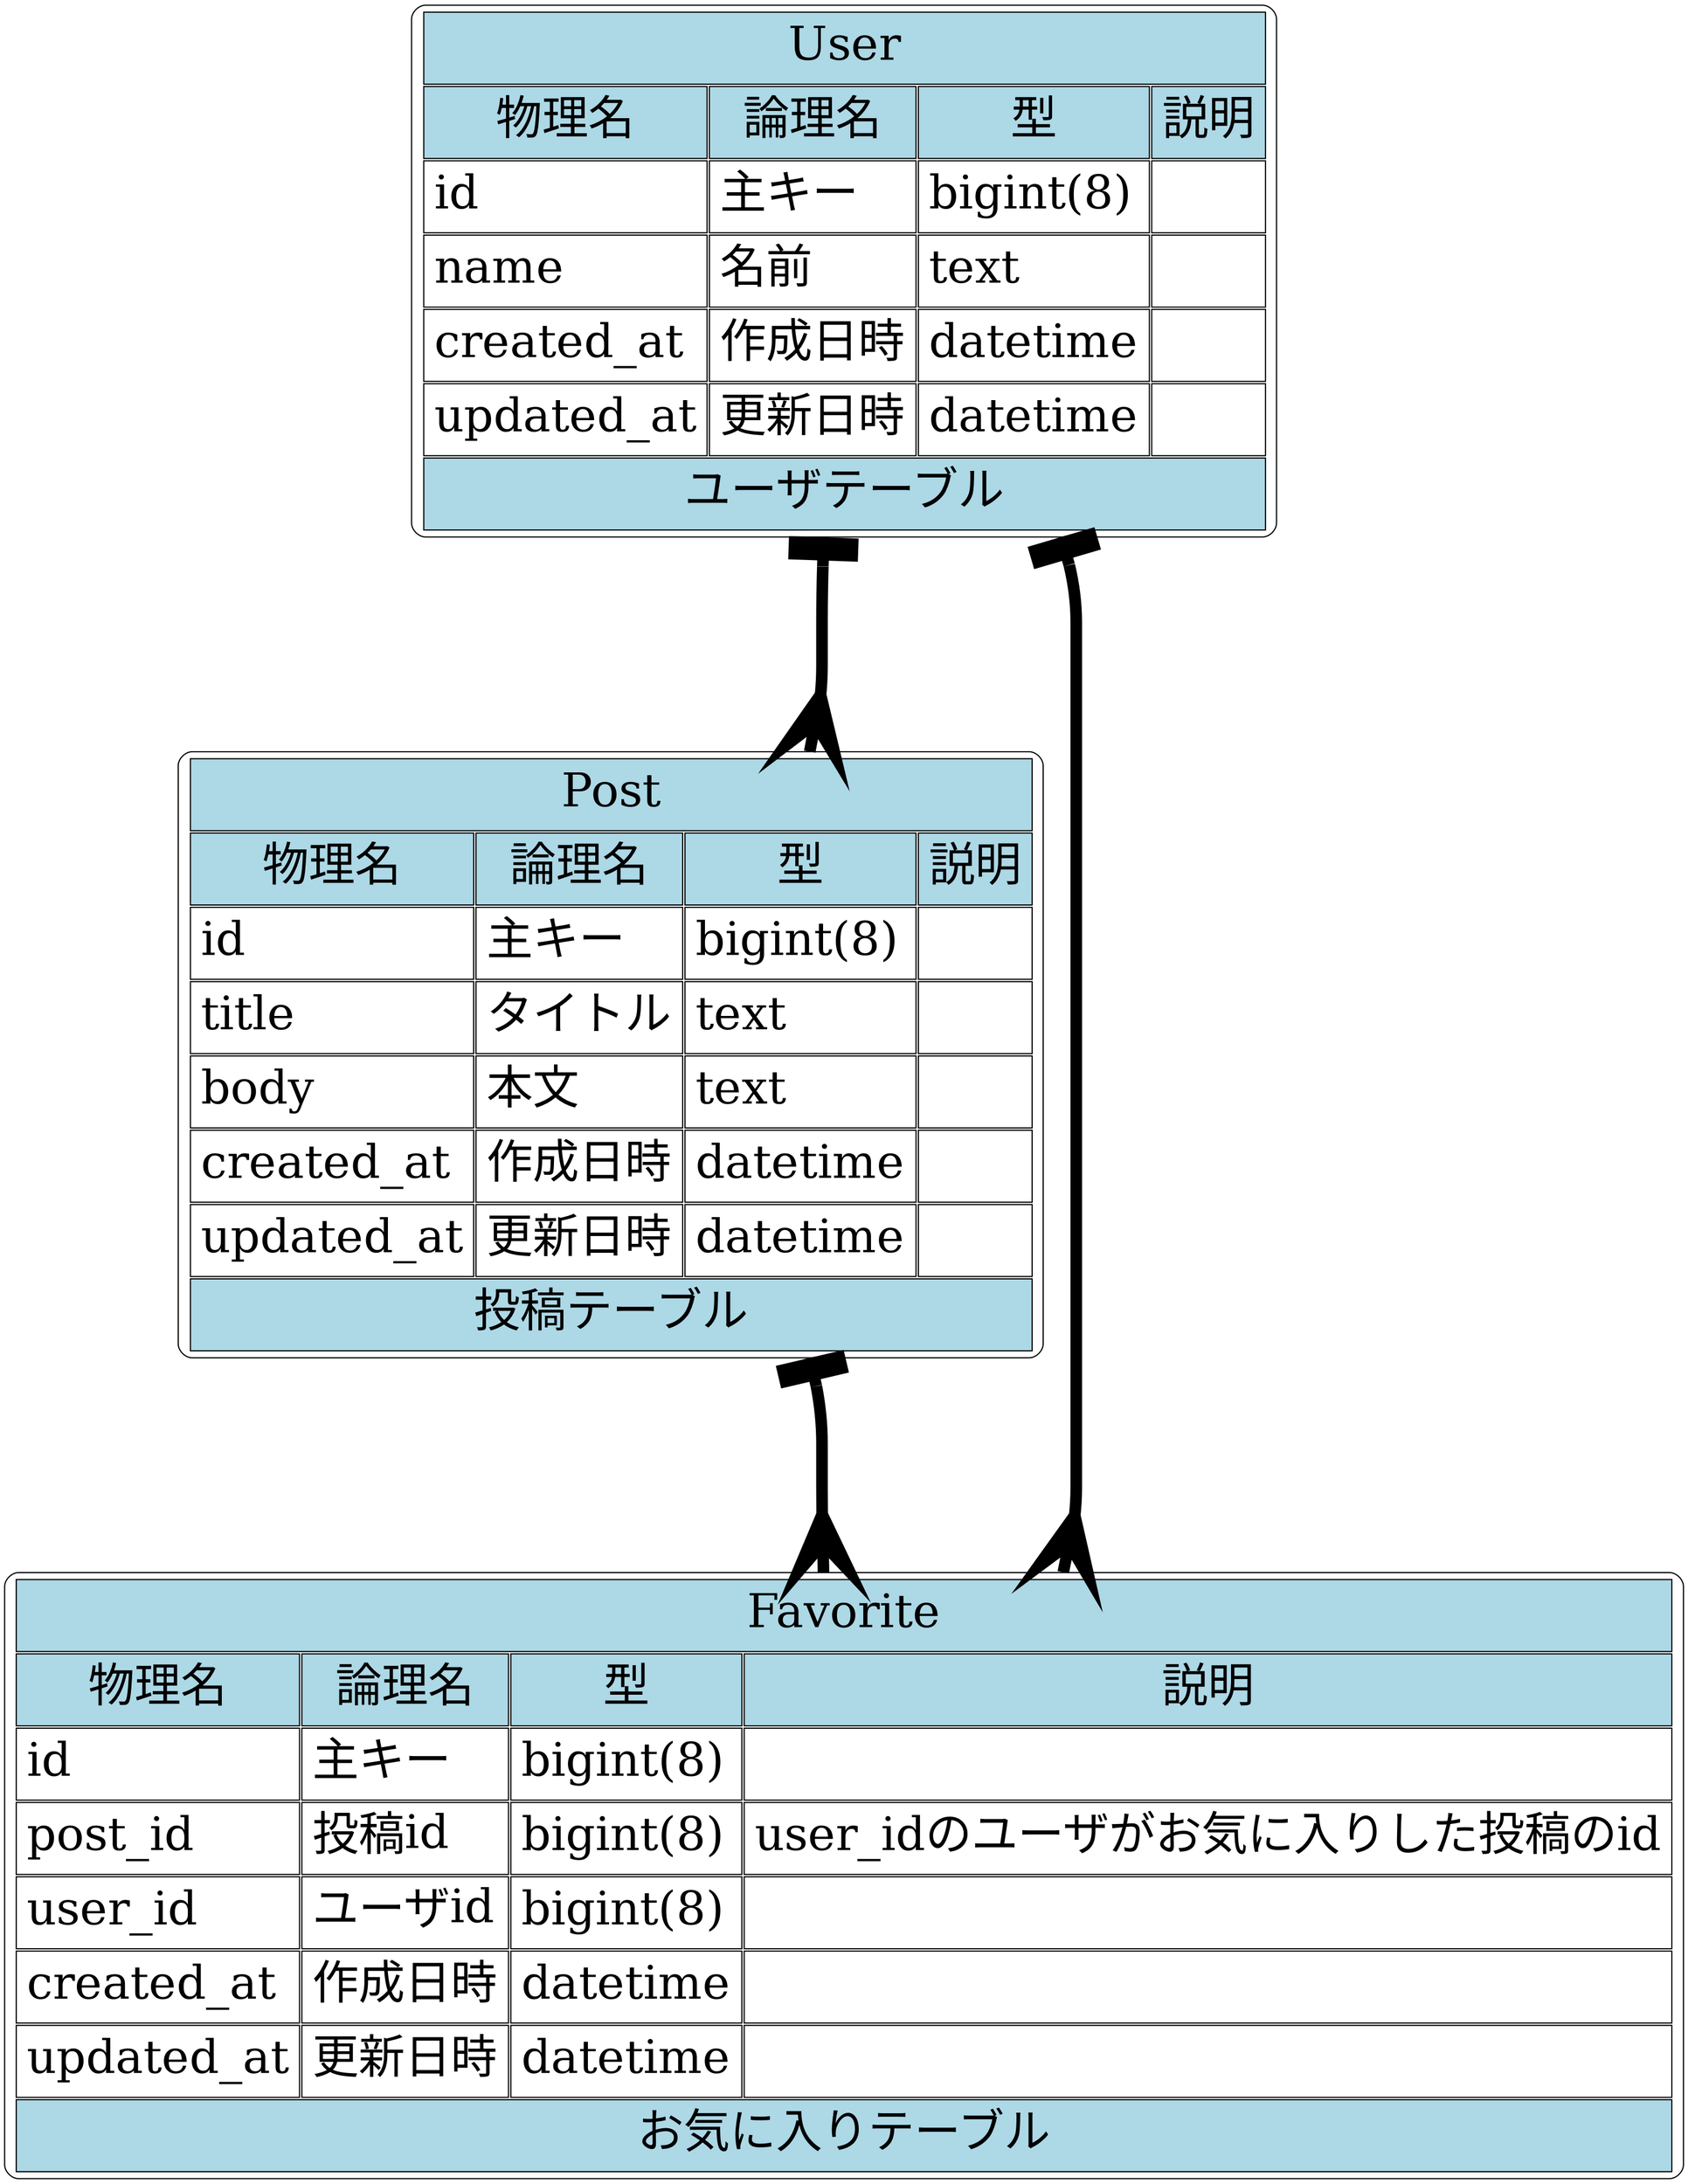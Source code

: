 digraph G {
  layout="dot";
  node[shape="Mrecord",fontname="DejaVu Serif",fontsize="40"];
  User[label=<<table border='0' cellborder='1' cellpadding='8'><tr><td bgcolor='lightblue' colspan='4'>User</td></tr><tr><td bgcolor='lightblue'>物理名</td><td bgcolor='lightblue'>論理名</td><td bgcolor='lightblue'>型</td><td bgcolor='lightblue'>説明</td></tr><tr><td align='left'>id</td><td align='left'>主キー</td><td align='left'>bigint(8)</td><td align='left'></td></tr><tr><td align='left'>name</td><td align='left'>名前</td><td align='left'>text</td><td align='left'></td></tr><tr><td align='left'>created_at</td><td align='left'>作成日時</td><td align='left'>datetime</td><td align='left'></td></tr><tr><td align='left'>updated_at</td><td align='left'>更新日時</td><td align='left'>datetime</td><td align='left'></td></tr><tr><td bgcolor='lightblue' colspan='4'>ユーザテーブル</td></tr></table>>];
  Post[label=<<table border='0' cellborder='1' cellpadding='8'><tr><td bgcolor='lightblue' colspan='4'>Post</td></tr><tr><td bgcolor='lightblue'>物理名</td><td bgcolor='lightblue'>論理名</td><td bgcolor='lightblue'>型</td><td bgcolor='lightblue'>説明</td></tr><tr><td align='left'>id</td><td align='left'>主キー</td><td align='left'>bigint(8)</td><td align='left'></td></tr><tr><td align='left'>title</td><td align='left'>タイトル</td><td align='left'>text</td><td align='left'></td></tr><tr><td align='left'>body</td><td align='left'>本文</td><td align='left'>text</td><td align='left'></td></tr><tr><td align='left'>created_at</td><td align='left'>作成日時</td><td align='left'>datetime</td><td align='left'></td></tr><tr><td align='left'>updated_at</td><td align='left'>更新日時</td><td align='left'>datetime</td><td align='left'></td></tr><tr><td bgcolor='lightblue' colspan='4'>投稿テーブル</td></tr></table>>];
  Favorite[label=<<table border='0' cellborder='1' cellpadding='8'><tr><td bgcolor='lightblue' colspan='4'>Favorite</td></tr><tr><td bgcolor='lightblue'>物理名</td><td bgcolor='lightblue'>論理名</td><td bgcolor='lightblue'>型</td><td bgcolor='lightblue'>説明</td></tr><tr><td align='left'>id</td><td align='left'>主キー</td><td align='left'>bigint(8)</td><td align='left'></td></tr><tr><td align='left'>post_id</td><td align='left'>投稿id</td><td align='left'>bigint(8)</td><td align='left'>user_idのユーザがお気に入りした投稿のid</td></tr><tr><td align='left'>user_id</td><td align='left'>ユーザid</td><td align='left'>bigint(8)</td><td align='left'></td></tr><tr><td align='left'>created_at</td><td align='left'>作成日時</td><td align='left'>datetime</td><td align='left'></td></tr><tr><td align='left'>updated_at</td><td align='left'>更新日時</td><td align='left'>datetime</td><td align='left'></td></tr><tr><td bgcolor='lightblue' colspan='4'>お気に入りテーブル</td></tr></table>>];
  User -> Post[arrowhead="crow",arrowtail="tee",arrowsize="5",dir="both",minlen="5",penwidth="10"];
  User -> Favorite[arrowhead="crow",arrowtail="tee",arrowsize="5",dir="both",minlen="5",penwidth="10"];
  Post -> Favorite[arrowhead="crow",arrowtail="tee",arrowsize="5",dir="both",minlen="5",penwidth="10"];
}
